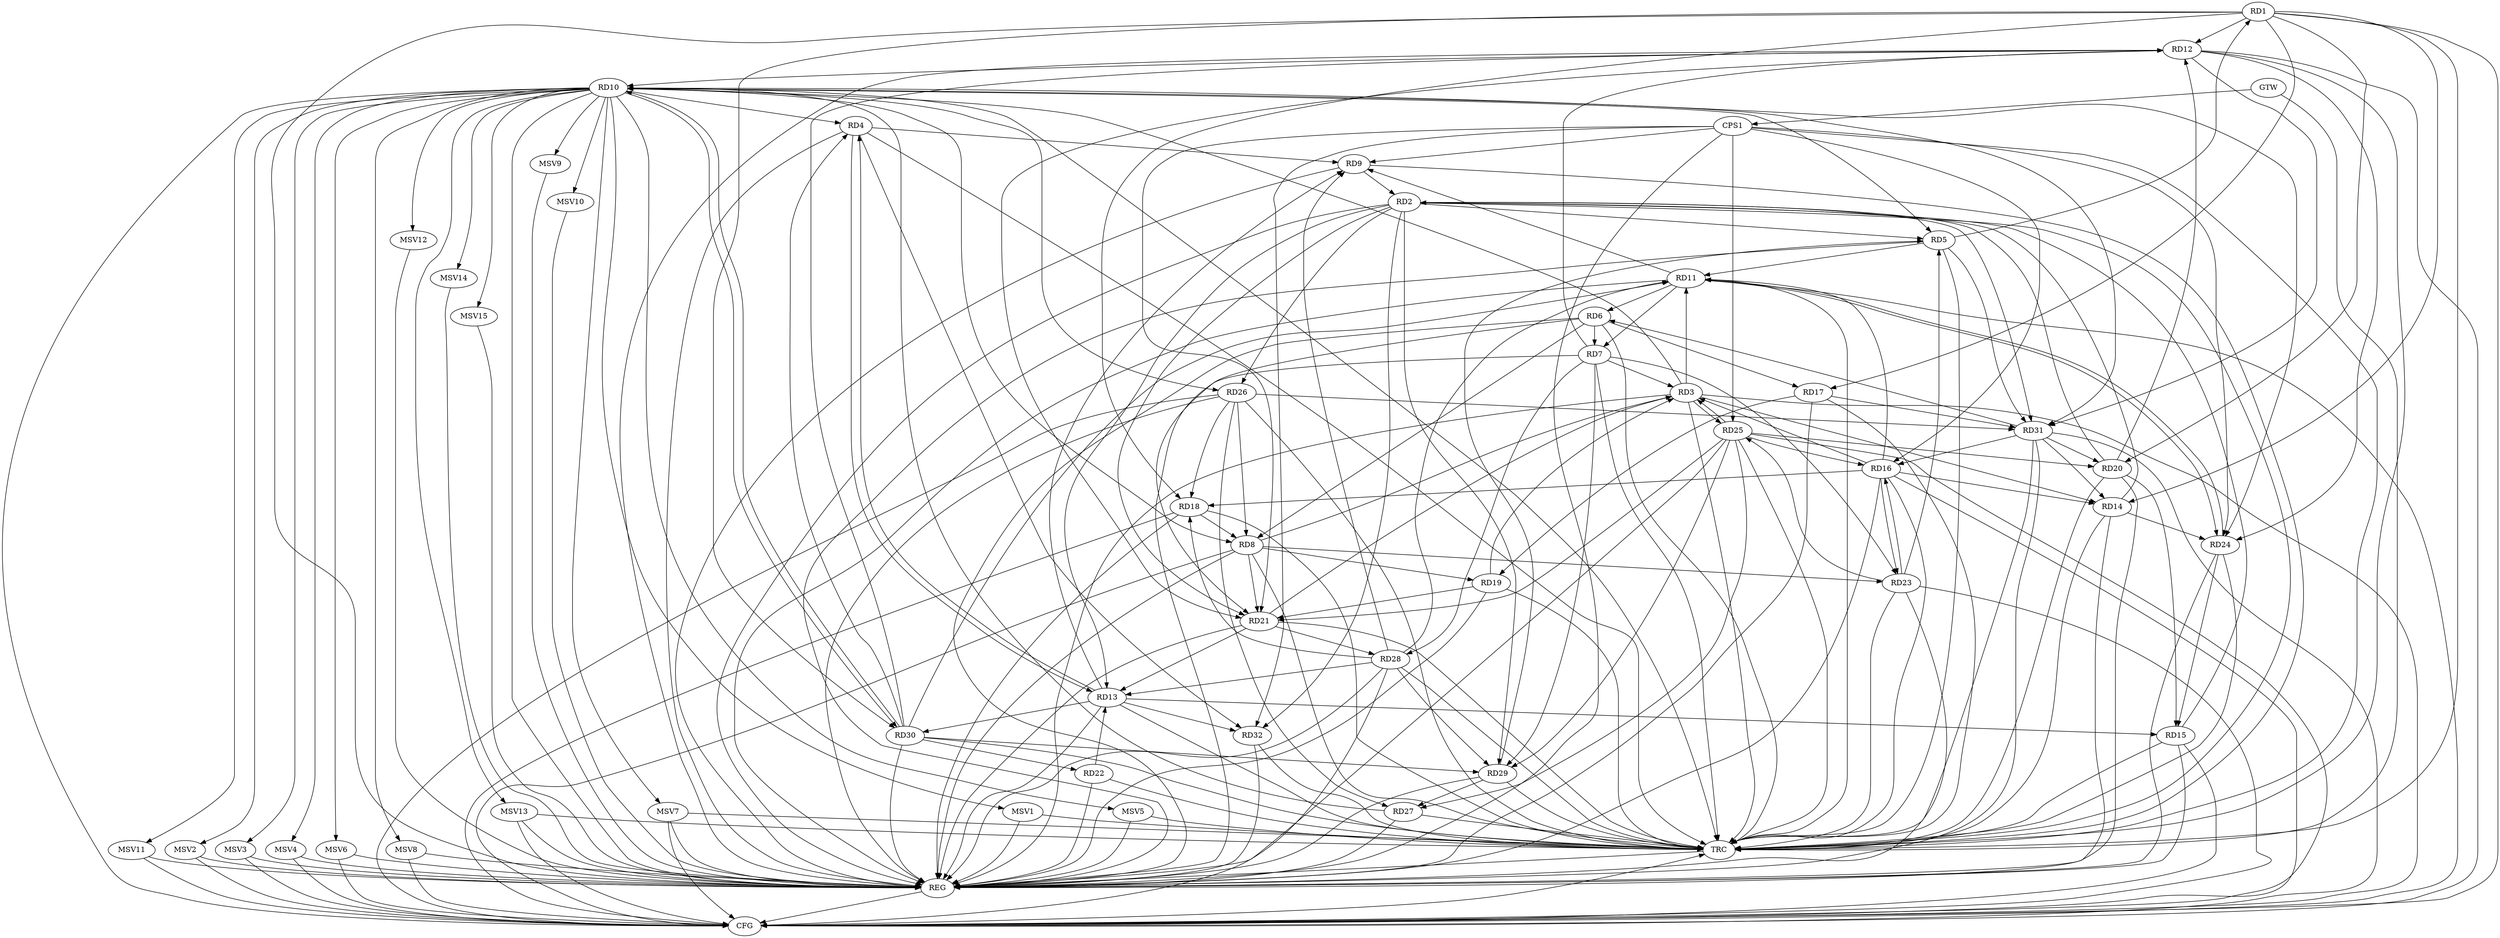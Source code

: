strict digraph G {
  RD1 [ label="RD1" ];
  RD2 [ label="RD2" ];
  RD3 [ label="RD3" ];
  RD4 [ label="RD4" ];
  RD5 [ label="RD5" ];
  RD6 [ label="RD6" ];
  RD7 [ label="RD7" ];
  RD8 [ label="RD8" ];
  RD9 [ label="RD9" ];
  RD10 [ label="RD10" ];
  RD11 [ label="RD11" ];
  RD12 [ label="RD12" ];
  RD13 [ label="RD13" ];
  RD14 [ label="RD14" ];
  RD15 [ label="RD15" ];
  RD16 [ label="RD16" ];
  RD17 [ label="RD17" ];
  RD18 [ label="RD18" ];
  RD19 [ label="RD19" ];
  RD20 [ label="RD20" ];
  RD21 [ label="RD21" ];
  RD22 [ label="RD22" ];
  RD23 [ label="RD23" ];
  RD24 [ label="RD24" ];
  RD25 [ label="RD25" ];
  RD26 [ label="RD26" ];
  RD27 [ label="RD27" ];
  RD28 [ label="RD28" ];
  RD29 [ label="RD29" ];
  RD30 [ label="RD30" ];
  RD31 [ label="RD31" ];
  RD32 [ label="RD32" ];
  CPS1 [ label="CPS1" ];
  GTW [ label="GTW" ];
  REG [ label="REG" ];
  CFG [ label="CFG" ];
  TRC [ label="TRC" ];
  MSV1 [ label="MSV1" ];
  MSV2 [ label="MSV2" ];
  MSV3 [ label="MSV3" ];
  MSV4 [ label="MSV4" ];
  MSV5 [ label="MSV5" ];
  MSV6 [ label="MSV6" ];
  MSV7 [ label="MSV7" ];
  MSV8 [ label="MSV8" ];
  MSV9 [ label="MSV9" ];
  MSV10 [ label="MSV10" ];
  MSV11 [ label="MSV11" ];
  MSV12 [ label="MSV12" ];
  MSV13 [ label="MSV13" ];
  MSV14 [ label="MSV14" ];
  MSV15 [ label="MSV15" ];
  RD5 -> RD1;
  RD1 -> RD12;
  RD1 -> RD14;
  RD1 -> RD17;
  RD1 -> RD18;
  RD1 -> RD20;
  RD1 -> RD30;
  RD2 -> RD5;
  RD9 -> RD2;
  RD2 -> RD13;
  RD14 -> RD2;
  RD15 -> RD2;
  RD20 -> RD2;
  RD2 -> RD21;
  RD2 -> RD26;
  RD2 -> RD29;
  RD2 -> RD31;
  RD2 -> RD32;
  RD7 -> RD3;
  RD8 -> RD3;
  RD3 -> RD10;
  RD3 -> RD11;
  RD3 -> RD14;
  RD16 -> RD3;
  RD19 -> RD3;
  RD21 -> RD3;
  RD3 -> RD25;
  RD25 -> RD3;
  RD4 -> RD9;
  RD10 -> RD4;
  RD4 -> RD13;
  RD13 -> RD4;
  RD30 -> RD4;
  RD4 -> RD32;
  RD10 -> RD5;
  RD5 -> RD11;
  RD23 -> RD5;
  RD29 -> RD5;
  RD5 -> RD31;
  RD6 -> RD7;
  RD6 -> RD8;
  RD11 -> RD6;
  RD6 -> RD17;
  RD6 -> RD21;
  RD31 -> RD6;
  RD11 -> RD7;
  RD7 -> RD12;
  RD7 -> RD23;
  RD7 -> RD28;
  RD7 -> RD29;
  RD10 -> RD8;
  RD18 -> RD8;
  RD8 -> RD19;
  RD8 -> RD21;
  RD8 -> RD23;
  RD26 -> RD8;
  RD11 -> RD9;
  RD13 -> RD9;
  RD28 -> RD9;
  RD12 -> RD10;
  RD10 -> RD24;
  RD10 -> RD26;
  RD27 -> RD10;
  RD10 -> RD30;
  RD30 -> RD10;
  RD10 -> RD31;
  RD16 -> RD11;
  RD11 -> RD24;
  RD24 -> RD11;
  RD28 -> RD11;
  RD30 -> RD11;
  RD20 -> RD12;
  RD12 -> RD21;
  RD12 -> RD24;
  RD30 -> RD12;
  RD12 -> RD31;
  RD13 -> RD15;
  RD21 -> RD13;
  RD22 -> RD13;
  RD28 -> RD13;
  RD13 -> RD30;
  RD13 -> RD32;
  RD16 -> RD14;
  RD14 -> RD24;
  RD31 -> RD14;
  RD20 -> RD15;
  RD24 -> RD15;
  RD16 -> RD18;
  RD16 -> RD23;
  RD23 -> RD16;
  RD25 -> RD16;
  RD31 -> RD16;
  RD17 -> RD19;
  RD17 -> RD31;
  RD26 -> RD18;
  RD28 -> RD18;
  RD19 -> RD21;
  RD25 -> RD20;
  RD31 -> RD20;
  RD25 -> RD21;
  RD21 -> RD28;
  RD30 -> RD22;
  RD23 -> RD25;
  RD25 -> RD27;
  RD25 -> RD29;
  RD26 -> RD27;
  RD26 -> RD31;
  RD29 -> RD27;
  RD28 -> RD29;
  RD30 -> RD29;
  CPS1 -> RD32;
  CPS1 -> RD9;
  CPS1 -> RD25;
  CPS1 -> RD16;
  CPS1 -> RD21;
  CPS1 -> RD24;
  GTW -> CPS1;
  RD1 -> REG;
  RD2 -> REG;
  RD3 -> REG;
  RD4 -> REG;
  RD5 -> REG;
  RD6 -> REG;
  RD7 -> REG;
  RD8 -> REG;
  RD9 -> REG;
  RD10 -> REG;
  RD11 -> REG;
  RD12 -> REG;
  RD13 -> REG;
  RD14 -> REG;
  RD15 -> REG;
  RD16 -> REG;
  RD17 -> REG;
  RD18 -> REG;
  RD19 -> REG;
  RD20 -> REG;
  RD21 -> REG;
  RD22 -> REG;
  RD23 -> REG;
  RD24 -> REG;
  RD25 -> REG;
  RD26 -> REG;
  RD27 -> REG;
  RD28 -> REG;
  RD29 -> REG;
  RD30 -> REG;
  RD31 -> REG;
  RD32 -> REG;
  CPS1 -> REG;
  RD31 -> CFG;
  RD23 -> CFG;
  RD10 -> CFG;
  RD25 -> CFG;
  RD1 -> CFG;
  RD26 -> CFG;
  RD8 -> CFG;
  RD18 -> CFG;
  RD15 -> CFG;
  RD11 -> CFG;
  RD3 -> CFG;
  RD16 -> CFG;
  RD12 -> CFG;
  RD28 -> CFG;
  REG -> CFG;
  RD1 -> TRC;
  RD2 -> TRC;
  RD3 -> TRC;
  RD4 -> TRC;
  RD5 -> TRC;
  RD6 -> TRC;
  RD7 -> TRC;
  RD8 -> TRC;
  RD9 -> TRC;
  RD10 -> TRC;
  RD11 -> TRC;
  RD12 -> TRC;
  RD13 -> TRC;
  RD14 -> TRC;
  RD15 -> TRC;
  RD16 -> TRC;
  RD17 -> TRC;
  RD18 -> TRC;
  RD19 -> TRC;
  RD20 -> TRC;
  RD21 -> TRC;
  RD22 -> TRC;
  RD23 -> TRC;
  RD24 -> TRC;
  RD25 -> TRC;
  RD26 -> TRC;
  RD27 -> TRC;
  RD28 -> TRC;
  RD29 -> TRC;
  RD30 -> TRC;
  RD31 -> TRC;
  RD32 -> TRC;
  CPS1 -> TRC;
  GTW -> TRC;
  CFG -> TRC;
  TRC -> REG;
  RD10 -> MSV1;
  MSV1 -> REG;
  MSV1 -> TRC;
  RD10 -> MSV2;
  MSV2 -> REG;
  MSV2 -> CFG;
  RD10 -> MSV3;
  MSV3 -> REG;
  MSV3 -> CFG;
  RD10 -> MSV4;
  MSV4 -> REG;
  MSV4 -> CFG;
  RD10 -> MSV5;
  RD10 -> MSV6;
  MSV5 -> REG;
  MSV5 -> TRC;
  MSV6 -> REG;
  MSV6 -> CFG;
  RD10 -> MSV7;
  MSV7 -> REG;
  MSV7 -> TRC;
  MSV7 -> CFG;
  RD10 -> MSV8;
  MSV8 -> REG;
  MSV8 -> CFG;
  RD10 -> MSV9;
  RD10 -> MSV10;
  RD10 -> MSV11;
  MSV9 -> REG;
  MSV10 -> REG;
  MSV11 -> REG;
  MSV11 -> CFG;
  RD10 -> MSV12;
  MSV12 -> REG;
  RD10 -> MSV13;
  MSV13 -> REG;
  MSV13 -> TRC;
  MSV13 -> CFG;
  RD10 -> MSV14;
  RD10 -> MSV15;
  MSV14 -> REG;
  MSV15 -> REG;
}
